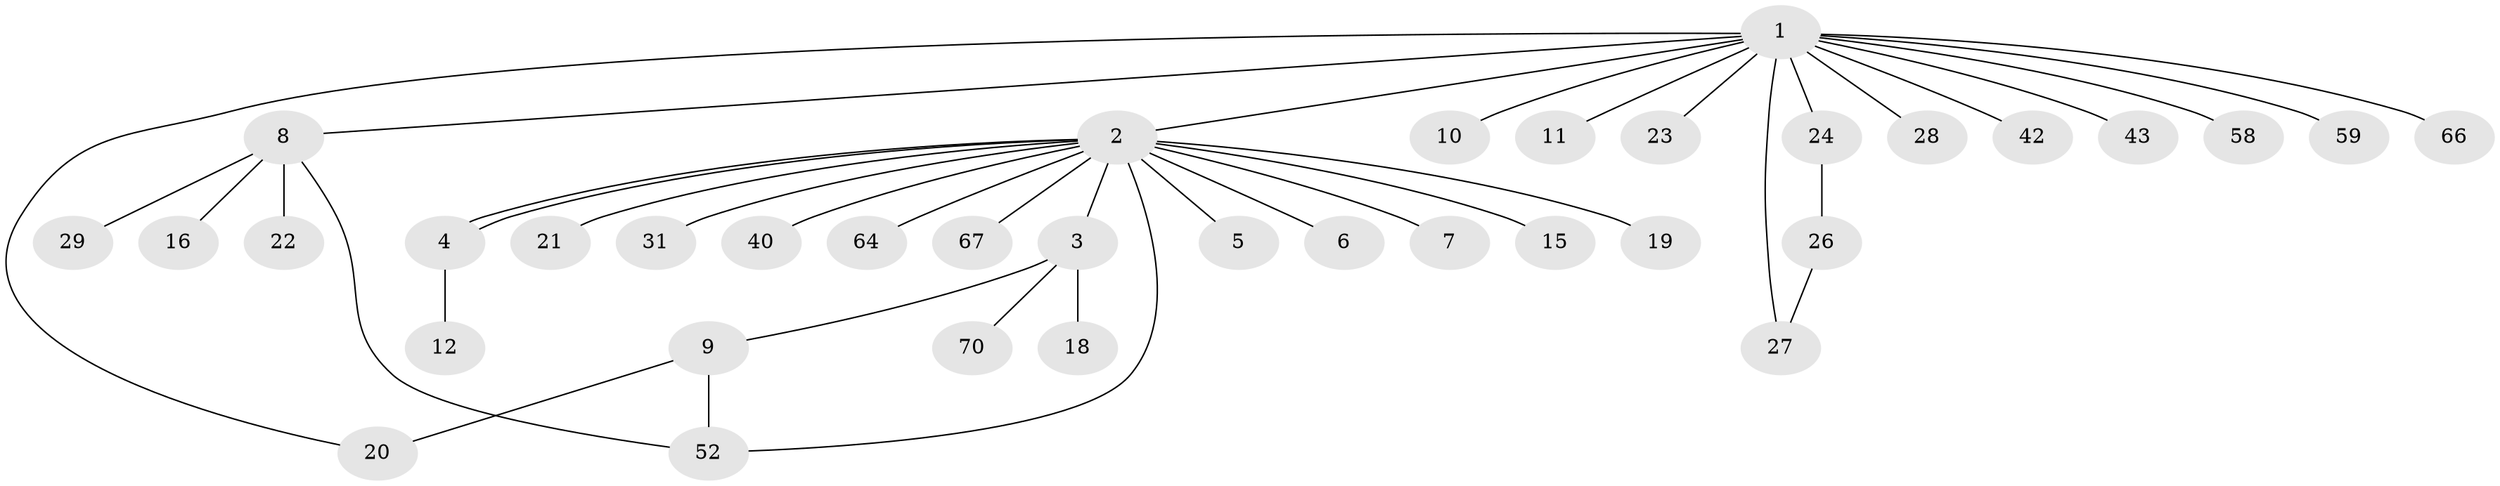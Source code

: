 // original degree distribution, {14: 0.013888888888888888, 16: 0.013888888888888888, 4: 0.027777777777777776, 3: 0.1111111111111111, 1: 0.5694444444444444, 12: 0.013888888888888888, 5: 0.013888888888888888, 2: 0.2361111111111111}
// Generated by graph-tools (version 1.1) at 2025/18/03/04/25 18:18:02]
// undirected, 36 vertices, 40 edges
graph export_dot {
graph [start="1"]
  node [color=gray90,style=filled];
  1;
  2;
  3;
  4;
  5;
  6;
  7;
  8 [super="+13+25+17+38+44+51+72+69+49+30"];
  9 [super="+46+48"];
  10 [super="+14"];
  11;
  12;
  15 [super="+41+32"];
  16;
  18 [super="+35+33"];
  19 [super="+39"];
  20 [super="+36"];
  21;
  22 [super="+65+34"];
  23;
  24;
  26 [super="+63"];
  27 [super="+37"];
  28;
  29;
  31;
  40 [super="+45"];
  42;
  43 [super="+50"];
  52 [super="+53"];
  58;
  59 [super="+60"];
  64;
  66;
  67;
  70;
  1 -- 2;
  1 -- 8;
  1 -- 10;
  1 -- 11;
  1 -- 20;
  1 -- 23;
  1 -- 24;
  1 -- 28;
  1 -- 42;
  1 -- 43;
  1 -- 58;
  1 -- 59;
  1 -- 66;
  1 -- 27;
  2 -- 3;
  2 -- 4;
  2 -- 4;
  2 -- 5;
  2 -- 6;
  2 -- 7;
  2 -- 15;
  2 -- 19 [weight=2];
  2 -- 21;
  2 -- 31;
  2 -- 40;
  2 -- 52;
  2 -- 64;
  2 -- 67;
  3 -- 9;
  3 -- 18;
  3 -- 70;
  4 -- 12;
  8 -- 22;
  8 -- 16;
  8 -- 29;
  8 -- 52;
  9 -- 52;
  9 -- 20;
  24 -- 26;
  26 -- 27;
}
